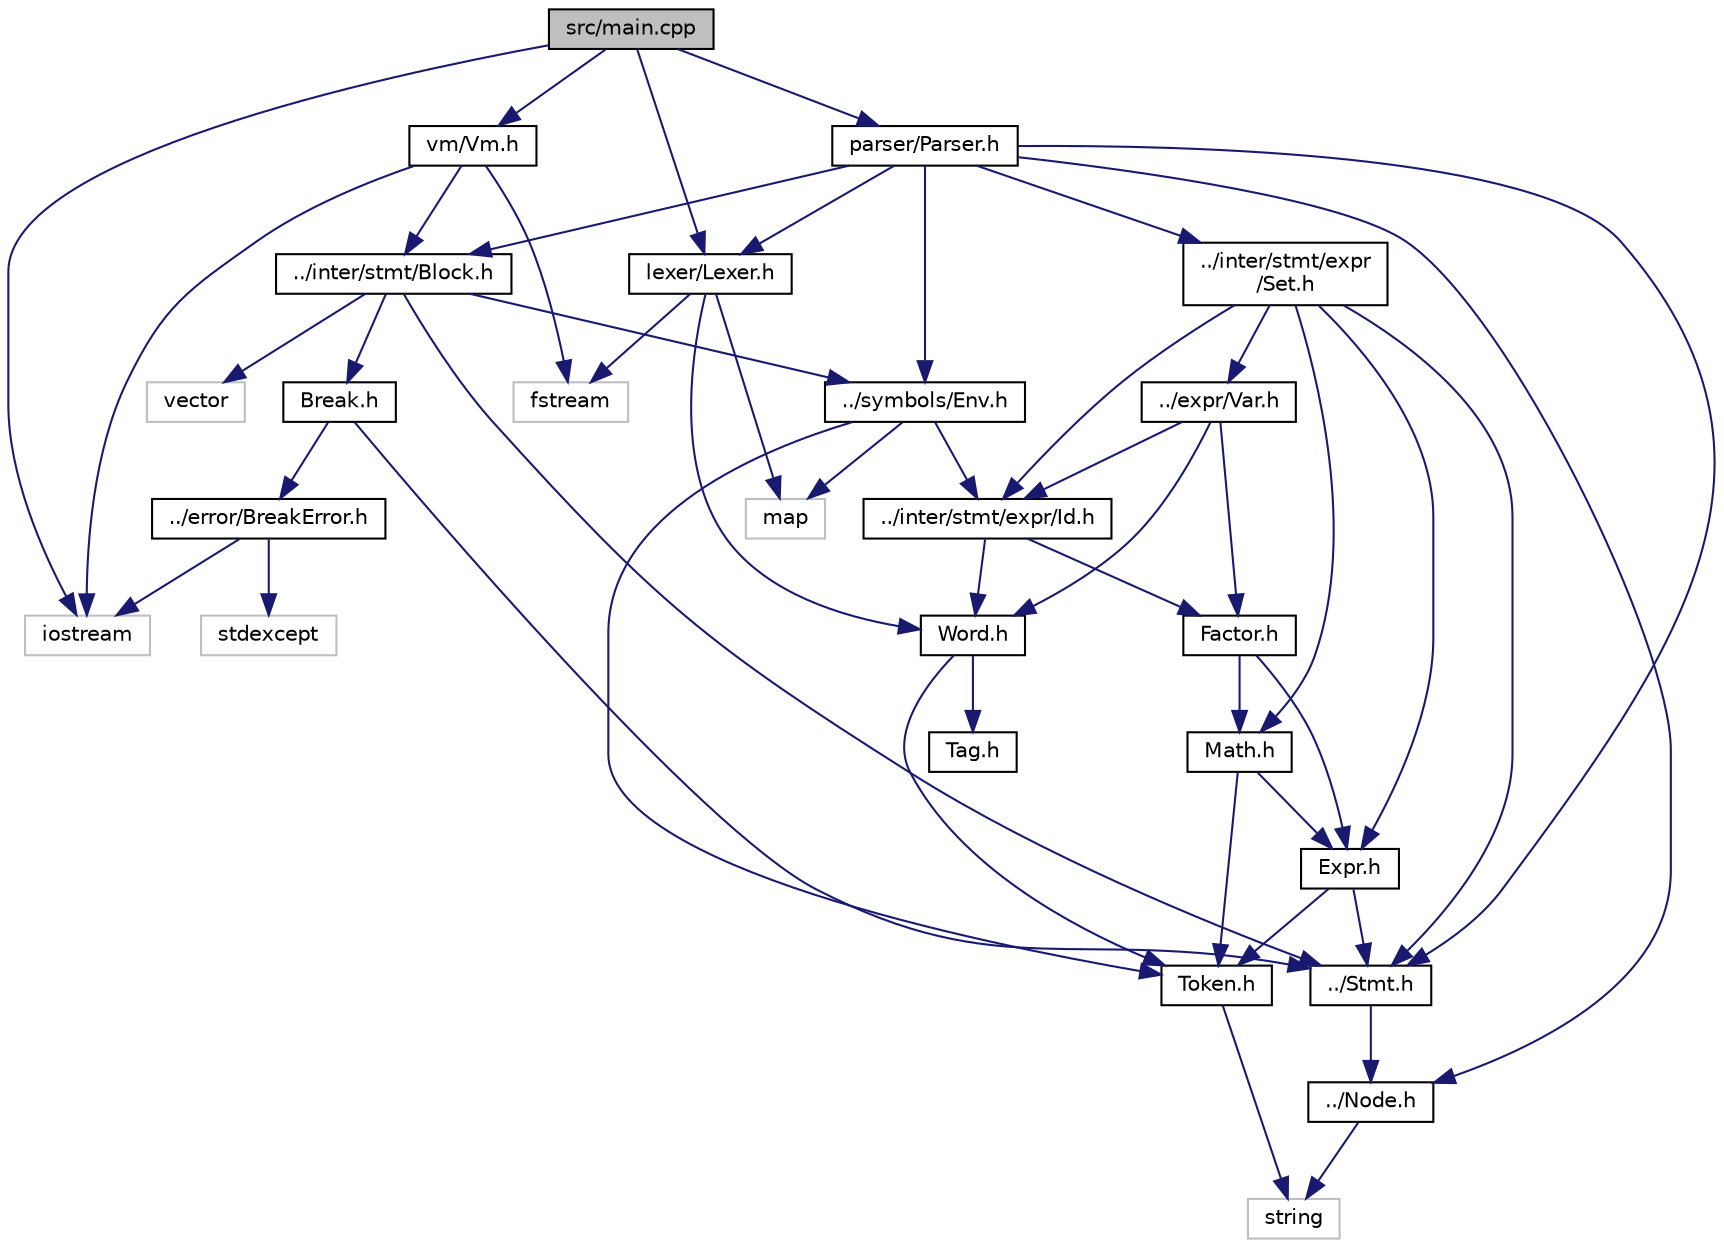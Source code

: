 digraph "src/main.cpp"
{
  edge [fontname="Helvetica",fontsize="10",labelfontname="Helvetica",labelfontsize="10"];
  node [fontname="Helvetica",fontsize="10",shape=record];
  Node0 [label="src/main.cpp",height=0.2,width=0.4,color="black", fillcolor="grey75", style="filled", fontcolor="black"];
  Node0 -> Node1 [color="midnightblue",fontsize="10",style="solid"];
  Node1 [label="iostream",height=0.2,width=0.4,color="grey75", fillcolor="white", style="filled"];
  Node0 -> Node2 [color="midnightblue",fontsize="10",style="solid"];
  Node2 [label="lexer/Lexer.h",height=0.2,width=0.4,color="black", fillcolor="white", style="filled",URL="$_lexer_8h.html"];
  Node2 -> Node3 [color="midnightblue",fontsize="10",style="solid"];
  Node3 [label="Word.h",height=0.2,width=0.4,color="black", fillcolor="white", style="filled",URL="$_word_8h.html"];
  Node3 -> Node4 [color="midnightblue",fontsize="10",style="solid"];
  Node4 [label="Token.h",height=0.2,width=0.4,color="black", fillcolor="white", style="filled",URL="$_token_8h.html"];
  Node4 -> Node5 [color="midnightblue",fontsize="10",style="solid"];
  Node5 [label="string",height=0.2,width=0.4,color="grey75", fillcolor="white", style="filled"];
  Node3 -> Node6 [color="midnightblue",fontsize="10",style="solid"];
  Node6 [label="Tag.h",height=0.2,width=0.4,color="black", fillcolor="white", style="filled",URL="$_tag_8h.html"];
  Node2 -> Node7 [color="midnightblue",fontsize="10",style="solid"];
  Node7 [label="fstream",height=0.2,width=0.4,color="grey75", fillcolor="white", style="filled"];
  Node2 -> Node8 [color="midnightblue",fontsize="10",style="solid"];
  Node8 [label="map",height=0.2,width=0.4,color="grey75", fillcolor="white", style="filled"];
  Node0 -> Node9 [color="midnightblue",fontsize="10",style="solid"];
  Node9 [label="parser/Parser.h",height=0.2,width=0.4,color="black", fillcolor="white", style="filled",URL="$_parser_8h.html"];
  Node9 -> Node2 [color="midnightblue",fontsize="10",style="solid"];
  Node9 -> Node10 [color="midnightblue",fontsize="10",style="solid"];
  Node10 [label="../symbols/Env.h",height=0.2,width=0.4,color="black", fillcolor="white", style="filled",URL="$_env_8h.html"];
  Node10 -> Node8 [color="midnightblue",fontsize="10",style="solid"];
  Node10 -> Node4 [color="midnightblue",fontsize="10",style="solid"];
  Node10 -> Node11 [color="midnightblue",fontsize="10",style="solid"];
  Node11 [label="../inter/stmt/expr/Id.h",height=0.2,width=0.4,color="black", fillcolor="white", style="filled",URL="$_id_8h.html"];
  Node11 -> Node12 [color="midnightblue",fontsize="10",style="solid"];
  Node12 [label="Factor.h",height=0.2,width=0.4,color="black", fillcolor="white", style="filled",URL="$_factor_8h.html"];
  Node12 -> Node13 [color="midnightblue",fontsize="10",style="solid"];
  Node13 [label="Expr.h",height=0.2,width=0.4,color="black", fillcolor="white", style="filled",URL="$_expr_8h.html"];
  Node13 -> Node14 [color="midnightblue",fontsize="10",style="solid"];
  Node14 [label="../Stmt.h",height=0.2,width=0.4,color="black", fillcolor="white", style="filled",URL="$_stmt_8h.html"];
  Node14 -> Node15 [color="midnightblue",fontsize="10",style="solid"];
  Node15 [label="../Node.h",height=0.2,width=0.4,color="black", fillcolor="white", style="filled",URL="$_node_8h.html"];
  Node15 -> Node5 [color="midnightblue",fontsize="10",style="solid"];
  Node13 -> Node4 [color="midnightblue",fontsize="10",style="solid"];
  Node12 -> Node16 [color="midnightblue",fontsize="10",style="solid"];
  Node16 [label="Math.h",height=0.2,width=0.4,color="black", fillcolor="white", style="filled",URL="$_math_8h.html"];
  Node16 -> Node4 [color="midnightblue",fontsize="10",style="solid"];
  Node16 -> Node13 [color="midnightblue",fontsize="10",style="solid"];
  Node11 -> Node3 [color="midnightblue",fontsize="10",style="solid"];
  Node9 -> Node15 [color="midnightblue",fontsize="10",style="solid"];
  Node9 -> Node14 [color="midnightblue",fontsize="10",style="solid"];
  Node9 -> Node17 [color="midnightblue",fontsize="10",style="solid"];
  Node17 [label="../inter/stmt/Block.h",height=0.2,width=0.4,color="black", fillcolor="white", style="filled",URL="$_block_8h.html"];
  Node17 -> Node14 [color="midnightblue",fontsize="10",style="solid"];
  Node17 -> Node10 [color="midnightblue",fontsize="10",style="solid"];
  Node17 -> Node18 [color="midnightblue",fontsize="10",style="solid"];
  Node18 [label="Break.h",height=0.2,width=0.4,color="black", fillcolor="white", style="filled",URL="$_break_8h.html"];
  Node18 -> Node14 [color="midnightblue",fontsize="10",style="solid"];
  Node18 -> Node19 [color="midnightblue",fontsize="10",style="solid"];
  Node19 [label="../error/BreakError.h",height=0.2,width=0.4,color="black", fillcolor="white", style="filled",URL="$_break_error_8h.html"];
  Node19 -> Node20 [color="midnightblue",fontsize="10",style="solid"];
  Node20 [label="stdexcept",height=0.2,width=0.4,color="grey75", fillcolor="white", style="filled"];
  Node19 -> Node1 [color="midnightblue",fontsize="10",style="solid"];
  Node17 -> Node21 [color="midnightblue",fontsize="10",style="solid"];
  Node21 [label="vector",height=0.2,width=0.4,color="grey75", fillcolor="white", style="filled"];
  Node9 -> Node22 [color="midnightblue",fontsize="10",style="solid"];
  Node22 [label="../inter/stmt/expr\l/Set.h",height=0.2,width=0.4,color="black", fillcolor="white", style="filled",URL="$_set_8h.html"];
  Node22 -> Node14 [color="midnightblue",fontsize="10",style="solid"];
  Node22 -> Node13 [color="midnightblue",fontsize="10",style="solid"];
  Node22 -> Node11 [color="midnightblue",fontsize="10",style="solid"];
  Node22 -> Node23 [color="midnightblue",fontsize="10",style="solid"];
  Node23 [label="../expr/Var.h",height=0.2,width=0.4,color="black", fillcolor="white", style="filled",URL="$_var_8h.html"];
  Node23 -> Node12 [color="midnightblue",fontsize="10",style="solid"];
  Node23 -> Node3 [color="midnightblue",fontsize="10",style="solid"];
  Node23 -> Node11 [color="midnightblue",fontsize="10",style="solid"];
  Node22 -> Node16 [color="midnightblue",fontsize="10",style="solid"];
  Node0 -> Node24 [color="midnightblue",fontsize="10",style="solid"];
  Node24 [label="vm/Vm.h",height=0.2,width=0.4,color="black", fillcolor="white", style="filled",URL="$_vm_8h.html"];
  Node24 -> Node17 [color="midnightblue",fontsize="10",style="solid"];
  Node24 -> Node1 [color="midnightblue",fontsize="10",style="solid"];
  Node24 -> Node7 [color="midnightblue",fontsize="10",style="solid"];
}
